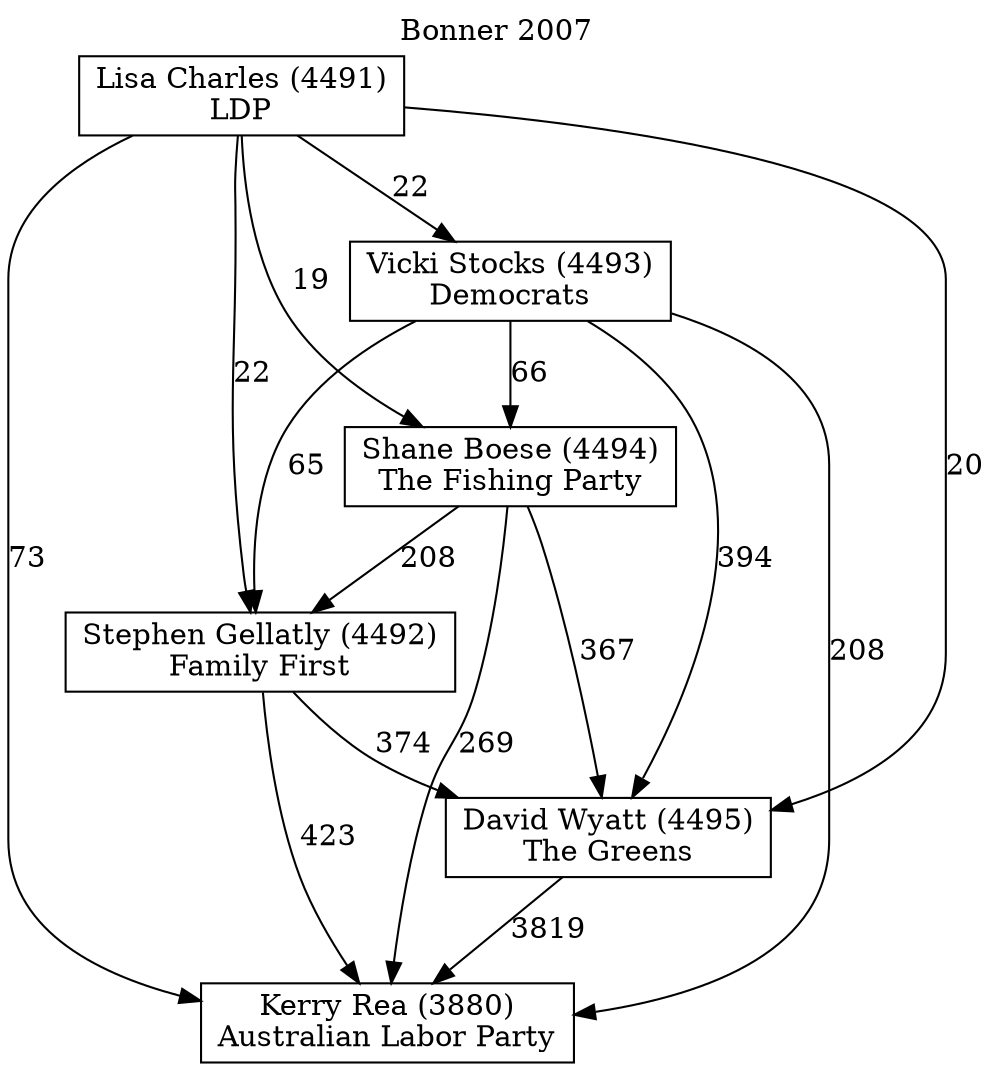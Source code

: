 // House preference flow
digraph "Kerry Rea (3880)_Bonner_2007" {
	graph [label="Bonner 2007" labelloc=t mclimit=10]
	node [shape=box]
	"Kerry Rea (3880)" [label="Kerry Rea (3880)
Australian Labor Party"]
	"David Wyatt (4495)" [label="David Wyatt (4495)
The Greens"]
	"Stephen Gellatly (4492)" [label="Stephen Gellatly (4492)
Family First"]
	"Shane Boese (4494)" [label="Shane Boese (4494)
The Fishing Party"]
	"Vicki Stocks (4493)" [label="Vicki Stocks (4493)
Democrats"]
	"Lisa Charles (4491)" [label="Lisa Charles (4491)
LDP"]
	"David Wyatt (4495)" -> "Kerry Rea (3880)" [label=3819]
	"Stephen Gellatly (4492)" -> "David Wyatt (4495)" [label=374]
	"Shane Boese (4494)" -> "Stephen Gellatly (4492)" [label=208]
	"Vicki Stocks (4493)" -> "Shane Boese (4494)" [label=66]
	"Lisa Charles (4491)" -> "Vicki Stocks (4493)" [label=22]
	"Stephen Gellatly (4492)" -> "Kerry Rea (3880)" [label=423]
	"Shane Boese (4494)" -> "Kerry Rea (3880)" [label=269]
	"Vicki Stocks (4493)" -> "Kerry Rea (3880)" [label=208]
	"Lisa Charles (4491)" -> "Kerry Rea (3880)" [label=73]
	"Lisa Charles (4491)" -> "Shane Boese (4494)" [label=19]
	"Vicki Stocks (4493)" -> "Stephen Gellatly (4492)" [label=65]
	"Lisa Charles (4491)" -> "Stephen Gellatly (4492)" [label=22]
	"Shane Boese (4494)" -> "David Wyatt (4495)" [label=367]
	"Vicki Stocks (4493)" -> "David Wyatt (4495)" [label=394]
	"Lisa Charles (4491)" -> "David Wyatt (4495)" [label=20]
}
